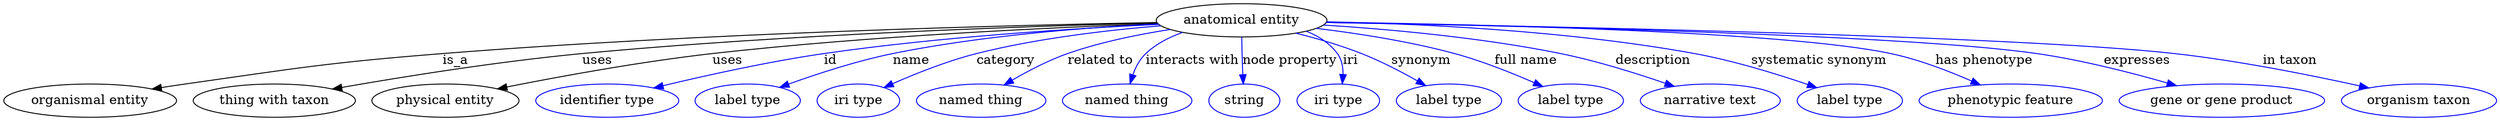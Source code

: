 digraph {
	graph [bb="0,0,2150.3,122"];
	node [label="\N"];
	"anatomical entity"	[height=0.5,
		label="anatomical entity",
		pos="1068.6,104",
		width=1.9792];
	"organismal entity"	[height=0.5,
		pos="71.597,18",
		width=1.9888];
	"anatomical entity" -> "organismal entity"	[label=is_a,
		lp="389.87,61",
		pos="e,123.79,30.481 997.86,101.52 872.65,98.439 603.88,89.706 378.04,68 277.31,58.318 252.27,53.514 152.6,36 146.47,34.923 140.09,33.724 \
133.73,32.475"];
	"thing with taxon"	[height=0.5,
		pos="229.6,18",
		width=1.891];
	"anatomical entity" -> "thing with taxon"	[label=uses,
		lp="520.65,61",
		pos="e,279.21,30.413 998.12,100.74 891.76,96.845 684.02,87.351 508.49,68 418.18,58.045 395.86,52.912 306.6,36 300.91,34.922 295,33.737 \
289.1,32.509"];
	"physical entity"	[height=0.5,
		pos="377.6,18",
		width=1.7202];
	"anatomical entity" -> "physical entity"	[label=uses,
		lp="635.65,61",
		pos="e,423.35,30.338 998.98,99.739 911.18,95.118 755.69,85.247 623.49,68 545.13,57.778 525.91,52.317 448.6,36 443.61,34.947 438.44,33.806 \
433.26,32.629"];
	id	[color=blue,
		height=0.5,
		label="identifier type",
		pos="516.6,18",
		width=1.652];
	"anatomical entity" -> id	[color=blue,
		label=id,
		lp="721.04,61",
		pos="e,560.85,30.089 999.7,99.104 928.1,94.374 812.98,84.856 714.71,68 656.01,57.933 642.4,50.333 584.6,36 580.04,34.87 575.31,33.694 \
570.56,32.512",
		style=solid];
	name	[color=blue,
		height=0.5,
		label="label type",
		pos="638.6,18",
		width=1.2425];
	"anatomical entity" -> name	[color=blue,
		label=name,
		lp="789.76,61",
		pos="e,667.65,31.687 999.73,99.264 939.58,94.949 850.26,85.989 774.28,68 740.64,60.035 703.82,46.412 677.04,35.549",
		style=solid];
	category	[color=blue,
		height=0.5,
		label="iri type",
		pos="736.6,18",
		width=0.9834];
	"anatomical entity" -> category	[color=blue,
		label=category,
		lp="869.69,61",
		pos="e,760.09,31.802 1002.1,97.281 957.2,92.277 896.9,83.332 845.4,68 818.89,60.106 790.42,47.113 769.26,36.49",
		style=solid];
	"related to"	[color=blue,
		height=0.5,
		label="named thing",
		pos="843.6,18",
		width=1.5019];
	"anatomical entity" -> "related to"	[color=blue,
		label="related to",
		lp="951.83,61",
		pos="e,865.47,34.648 1011.5,93.197 984.67,87.56 952.63,79.313 925.12,68 907.42,60.717 889.03,49.981 874.2,40.413",
		style=solid];
	"interacts with"	[color=blue,
		height=0.5,
		label="named thing",
		pos="969.6,18",
		width=1.5019];
	"anatomical entity" -> "interacts with"	[color=blue,
		label="interacts with",
		lp="1028.5,61",
		pos="e,973.26,36.226 1023.6,89.94 1011.4,84.688 999.08,77.548 989.79,68 983.83,61.88 979.54,53.757 976.49,45.888",
		style=solid];
	"node property"	[color=blue,
		height=0.5,
		label=string,
		pos="1071.6,18",
		width=0.8403];
	"anatomical entity" -> "node property"	[color=blue,
		label="node property",
		lp="1108.7,61",
		pos="e,1070.4,36.082 1068.7,85.76 1068.8,76.368 1069,64.542 1069.5,54 1069.6,51.445 1069.7,48.786 1069.8,46.127",
		style=solid];
	iri	[color=blue,
		height=0.5,
		label="iri type",
		pos="1155.6,18",
		width=0.9834];
	"anatomical entity" -> iri	[color=blue,
		label=iri,
		lp="1160.8,61",
		pos="e,1156.7,36.015 1116.8,90.52 1128.5,85.339 1139.8,78.09 1147.6,68 1152.4,61.81 1154.8,53.851 1155.9,46.155",
		style=solid];
	synonym	[color=blue,
		height=0.5,
		label="label type",
		pos="1253.6,18",
		width=1.2425];
	"anatomical entity" -> synonym	[color=blue,
		label=synonym,
		lp="1222.3,61",
		pos="e,1231.4,33.801 1113,89.919 1131.2,84.016 1152.2,76.464 1170.6,68 1188.5,59.743 1207.5,48.703 1222.8,39.192",
		style=solid];
	"full name"	[color=blue,
		height=0.5,
		label="label type",
		pos="1360.6,18",
		width=1.2425];
	"anatomical entity" -> "full name"	[color=blue,
		label="full name",
		lp="1315.2,61",
		pos="e,1334.4,32.87 1130.5,94.846 1166.4,89.212 1212.1,80.462 1251.6,68 1277,59.985 1304.3,47.691 1325.3,37.422",
		style=solid];
	description	[color=blue,
		height=0.5,
		label="narrative text",
		pos="1480.6,18",
		width=1.5834];
	"anatomical entity" -> description	[color=blue,
		label=description,
		lp="1422.7,61",
		pos="e,1448.5,32.955 1136.8,98.629 1193.3,93.997 1275.5,84.924 1345.6,68 1377.8,60.234 1412.9,47.352 1439.2,36.746",
		style=solid];
	"systematic synonym"	[color=blue,
		height=0.5,
		label="label type",
		pos="1600.6,18",
		width=1.2425];
	"anatomical entity" -> "systematic synonym"	[color=blue,
		label="systematic synonym",
		lp="1563.6,61",
		pos="e,1570.8,31.574 1139.6,101.71 1218.2,99.115 1348.2,91.315 1457.6,68 1493.5,60.344 1532.9,46.408 1561.3,35.35",
		style=solid];
	"has phenotype"	[color=blue,
		height=0.5,
		label="phenotypic feature",
		pos="1739.6,18",
		width=2.1155];
	"anatomical entity" -> "has phenotype"	[color=blue,
		label="has phenotype",
		lp="1707.8,61",
		pos="e,1710.3,34.79 1139.3,101.53 1267.7,98.364 1534.4,89.382 1624.6,68 1651.1,61.719 1679.2,49.829 1701,39.334",
		style=solid];
	expresses	[color=blue,
		height=0.5,
		label="gene or gene product",
		pos="1918.6,18",
		width=2.3474];
	"anatomical entity" -> expresses	[color=blue,
		label=expresses,
		lp="1839.4,61",
		pos="e,1878,33.805 1139.2,101.48 1289.2,97.898 1635.5,87.727 1751.6,68 1791.6,61.212 1835.5,48.086 1868.3,37.127",
		style=solid];
	"in taxon"	[color=blue,
		height=0.5,
		label="organism taxon",
		pos="2085.6,18",
		width=1.7978];
	"anatomical entity" -> "in taxon"	[color=blue,
		label="in taxon",
		lp="1971.3,61",
		pos="e,2042,31.417 1139.5,101.53 1308.2,97.754 1730.4,86.707 1870.6,68 1926.4,60.555 1989,45.496 2032.2,34.027",
		style=solid];
}

